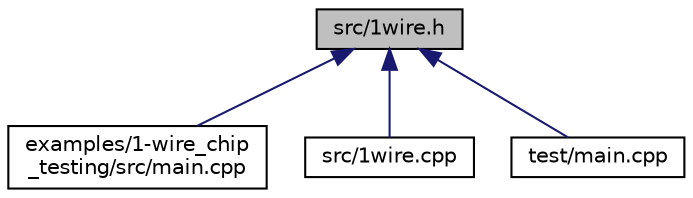 digraph "src/1wire.h"
{
 // INTERACTIVE_SVG=YES
 // LATEX_PDF_SIZE
  edge [fontname="Helvetica",fontsize="10",labelfontname="Helvetica",labelfontsize="10"];
  node [fontname="Helvetica",fontsize="10",shape=record];
  Node1 [label="src/1wire.h",height=0.2,width=0.4,color="black", fillcolor="grey75", style="filled", fontcolor="black",tooltip=" "];
  Node1 -> Node2 [dir="back",color="midnightblue",fontsize="10",style="solid"];
  Node2 [label="examples/1-wire_chip\l_testing/src/main.cpp",height=0.2,width=0.4,color="black", fillcolor="white", style="filled",URL="$examples_21-wire__chip__testing_2src_2main_8cpp.html",tooltip=" "];
  Node1 -> Node3 [dir="back",color="midnightblue",fontsize="10",style="solid"];
  Node3 [label="src/1wire.cpp",height=0.2,width=0.4,color="black", fillcolor="white", style="filled",URL="$1wire_8cpp.html",tooltip="works with 1-wire chip IO with the chips stored in eeprom and the state in ram."];
  Node1 -> Node4 [dir="back",color="midnightblue",fontsize="10",style="solid"];
  Node4 [label="test/main.cpp",height=0.2,width=0.4,color="black", fillcolor="white", style="filled",URL="$test_2main_8cpp.html",tooltip=" "];
}
